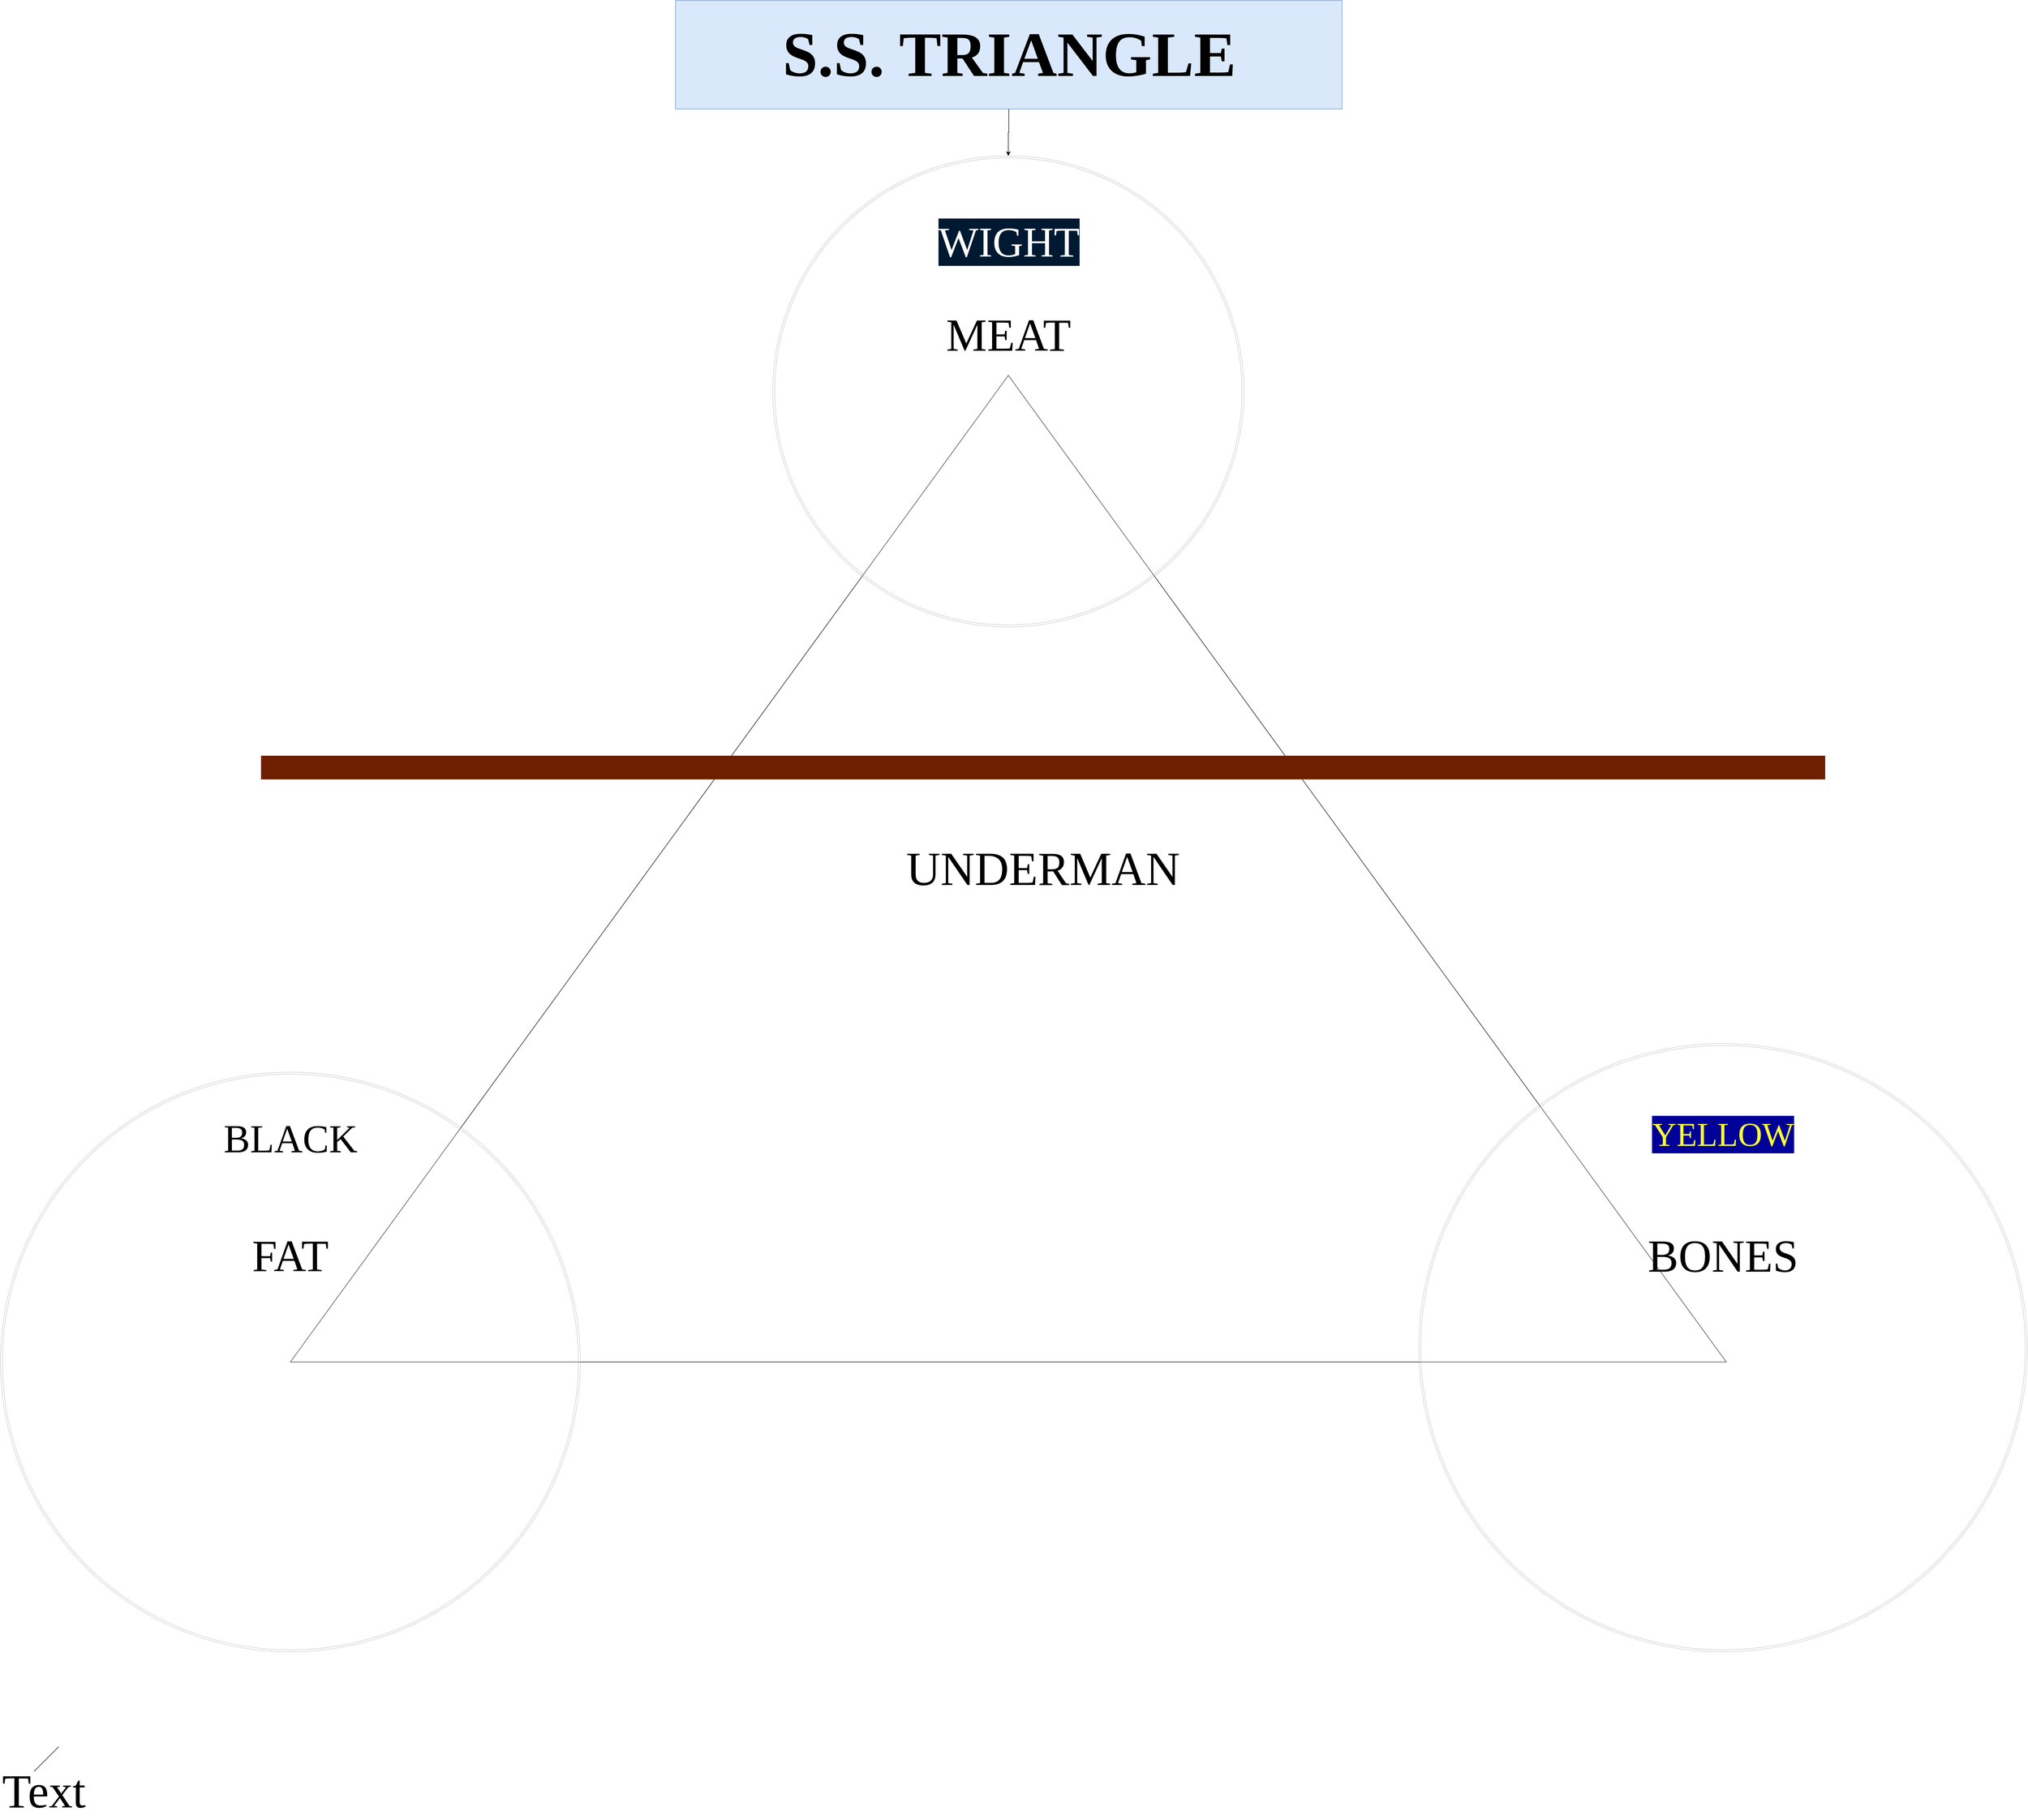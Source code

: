 <mxfile version="12.2.6" type="github" pages="1">
  <diagram id="LT8NGlE6znpElKoow22y" name="Page-1">
    <mxGraphModel dx="5067" dy="5305" grid="1" gridSize="10" guides="1" tooltips="1" connect="1" arrows="1" fold="1" page="1" pageScale="1" pageWidth="827" pageHeight="1169" math="0" shadow="0">
      <root>
        <mxCell id="0"/>
        <mxCell id="1" parent="0"/>
        <mxCell id="SUtvQnXsfkYk7cVld-wP-1" value="" style="triangle;whiteSpace=wrap;html=1;direction=north;" parent="1" vertex="1">
          <mxGeometry x="-220.5" y="-800" width="2910" height="2000" as="geometry"/>
        </mxCell>
        <mxCell id="SUtvQnXsfkYk7cVld-wP-2" value="&lt;font style=&quot;font-size: 128px&quot;&gt;S.S. TRIANGLE&lt;/font&gt;" style="text;strokeColor=#6c8ebf;fillColor=#dae8fc;html=1;fontSize=24;fontStyle=1;verticalAlign=middle;align=center;fontFamily=Georgia;" parent="1" vertex="1">
          <mxGeometry x="560" y="-1560" width="1351" height="220" as="geometry"/>
        </mxCell>
        <mxCell id="SUtvQnXsfkYk7cVld-wP-5" value="" style="ellipse;shape=doubleEllipse;whiteSpace=wrap;html=1;aspect=fixed;fontFamily=Georgia;opacity=20;" parent="1" vertex="1">
          <mxGeometry x="757" y="-1245" width="955" height="955" as="geometry"/>
        </mxCell>
        <mxCell id="SUtvQnXsfkYk7cVld-wP-6" value="" style="edgeStyle=orthogonalEdgeStyle;rounded=0;orthogonalLoop=1;jettySize=auto;html=1;fontFamily=Georgia;" parent="1" source="SUtvQnXsfkYk7cVld-wP-2" target="SUtvQnXsfkYk7cVld-wP-5" edge="1">
          <mxGeometry relative="1" as="geometry"/>
        </mxCell>
        <UserObject label="&lt;font style=&quot;background-color: rgb(0 , 25 , 51) ; font-size: 86px&quot; color=&quot;#ffffff&quot;&gt;WIGHT&lt;/font&gt;" placeholders="1" name="Variable" id="SUtvQnXsfkYk7cVld-wP-7">
          <mxCell style="text;html=1;strokeColor=none;fillColor=none;align=center;verticalAlign=middle;whiteSpace=wrap;overflow=hidden;fontFamily=Georgia;opacity=20;" parent="1" vertex="1">
            <mxGeometry x="930.5" y="-1140" width="610" height="140" as="geometry"/>
          </mxCell>
        </UserObject>
        <mxCell id="SUtvQnXsfkYk7cVld-wP-8" value="" style="ellipse;shape=doubleEllipse;whiteSpace=wrap;html=1;aspect=fixed;fontFamily=Georgia;opacity=20;" parent="1" vertex="1">
          <mxGeometry x="-808" y="612.5" width="1175" height="1175" as="geometry"/>
        </mxCell>
        <UserObject label="&lt;font style=&quot;font-size: 80px&quot;&gt;BLACK&lt;/font&gt;" placeholders="1" name="Variable" id="SUtvQnXsfkYk7cVld-wP-14">
          <mxCell style="text;html=1;strokeColor=none;fillColor=none;align=center;verticalAlign=middle;whiteSpace=wrap;overflow=hidden;fontFamily=Georgia;opacity=20;" parent="1" vertex="1">
            <mxGeometry x="-550.5" y="694" width="660" height="106" as="geometry"/>
          </mxCell>
        </UserObject>
        <mxCell id="SUtvQnXsfkYk7cVld-wP-15" value="" style="ellipse;shape=doubleEllipse;whiteSpace=wrap;html=1;aspect=fixed;fontFamily=Georgia;opacity=20;" parent="1" vertex="1">
          <mxGeometry x="2066.5" y="554.5" width="1233" height="1233" as="geometry"/>
        </mxCell>
        <UserObject label="&lt;font style=&quot;font-size: 68px ; background-color: rgb(0 , 0 , 153)&quot; color=&quot;#ffff33&quot;&gt;YELLOW&lt;/font&gt;" placeholders="1" name="Variable" id="SUtvQnXsfkYk7cVld-wP-16">
          <mxCell style="text;html=1;strokeColor=none;fillColor=none;align=center;verticalAlign=middle;whiteSpace=wrap;overflow=hidden;fontFamily=Georgia;opacity=20;" parent="1" vertex="1">
            <mxGeometry x="2473" y="677" width="420" height="123" as="geometry"/>
          </mxCell>
        </UserObject>
        <UserObject label="&lt;font style=&quot;font-size: 91px&quot;&gt;FAT&lt;/font&gt;" placeholders="1" name="Variable" id="glAQ6yH-N_NOaPnOlpz6-1">
          <mxCell style="text;html=1;strokeColor=none;fillColor=none;align=center;verticalAlign=middle;whiteSpace=wrap;overflow=hidden;fontSize=51;fontFamily=Verdana;" vertex="1" parent="1">
            <mxGeometry x="-379" y="915.5" width="317" height="139" as="geometry"/>
          </mxCell>
        </UserObject>
        <mxCell id="glAQ6yH-N_NOaPnOlpz6-2" value="BONES" style="text;html=1;strokeColor=none;fillColor=none;align=center;verticalAlign=middle;whiteSpace=wrap;rounded=0;fontFamily=Verdana;fontSize=93;" vertex="1" parent="1">
          <mxGeometry x="2508" y="869.5" width="350" height="231" as="geometry"/>
        </mxCell>
        <mxCell id="glAQ6yH-N_NOaPnOlpz6-3" value="MEAT" style="text;html=1;strokeColor=none;fillColor=none;align=center;verticalAlign=middle;whiteSpace=wrap;rounded=0;fontFamily=Verdana;fontSize=93;" vertex="1" parent="1">
          <mxGeometry x="1074.5" y="-997.5" width="320" height="230" as="geometry"/>
        </mxCell>
        <mxCell id="glAQ6yH-N_NOaPnOlpz6-4" value="" style="endArrow=none;html=1;fontFamily=Verdana;fontSize=93;" edge="1" parent="1">
          <mxGeometry width="50" height="50" relative="1" as="geometry">
            <mxPoint x="-740" y="2030" as="sourcePoint"/>
            <mxPoint x="-690" y="1980" as="targetPoint"/>
          </mxGeometry>
        </mxCell>
        <mxCell id="glAQ6yH-N_NOaPnOlpz6-5" value="" style="endArrow=none;html=1;fontFamily=Verdana;fontSize=96;spacing=8;strokeWidth=48;fillColor=#a0522d;strokeColor=#6D1F00;" edge="1" parent="1">
          <mxGeometry width="50" height="50" relative="1" as="geometry">
            <mxPoint x="-280" y="-5" as="sourcePoint"/>
            <mxPoint x="2890" y="-5" as="targetPoint"/>
          </mxGeometry>
        </mxCell>
        <mxCell id="glAQ6yH-N_NOaPnOlpz6-6" value="Text" style="text;html=1;strokeColor=none;fillColor=none;align=center;verticalAlign=middle;whiteSpace=wrap;rounded=0;fontFamily=Verdana;fontSize=96;" vertex="1" parent="1">
          <mxGeometry x="-740" y="2060" width="40" height="20" as="geometry"/>
        </mxCell>
        <mxCell id="glAQ6yH-N_NOaPnOlpz6-7" value="UNDERMAN" style="text;html=1;strokeColor=none;fillColor=none;align=center;verticalAlign=middle;whiteSpace=wrap;rounded=0;fontFamily=Verdana;fontSize=96;" vertex="1" parent="1">
          <mxGeometry x="875" y="118.5" width="860" height="163" as="geometry"/>
        </mxCell>
      </root>
    </mxGraphModel>
  </diagram>
</mxfile>
